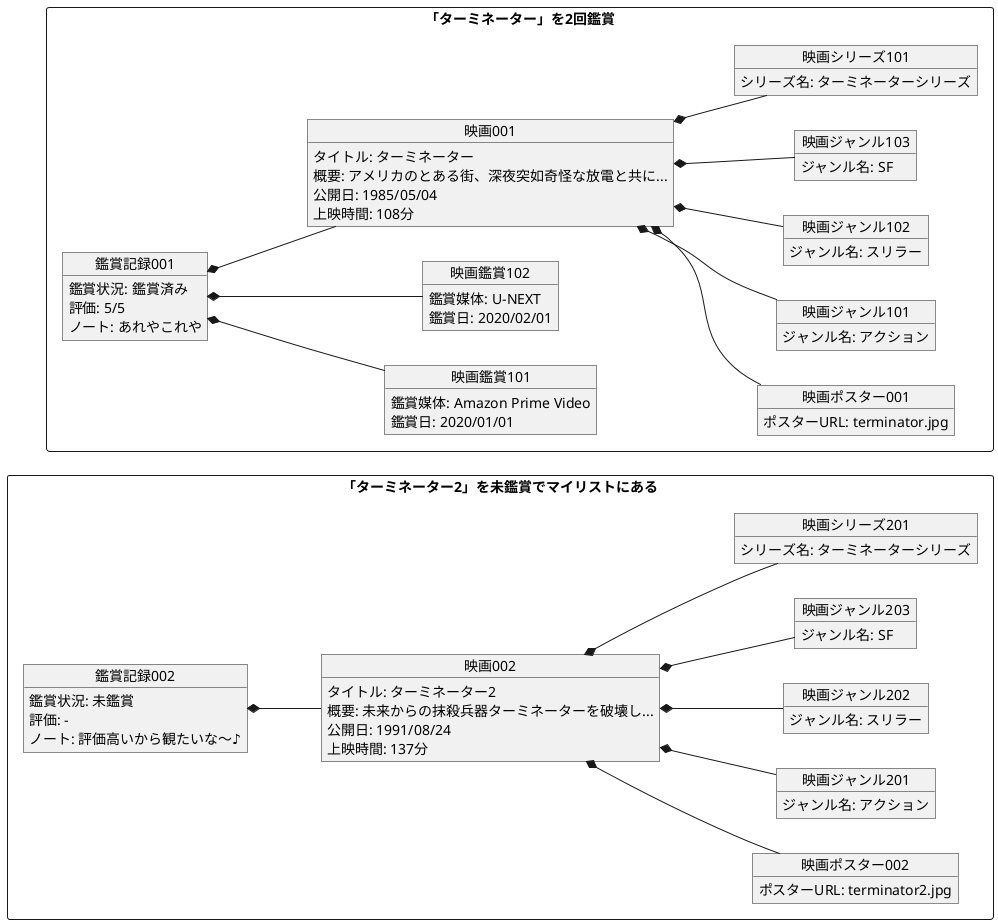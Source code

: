 @startuml fig_object

left to right direction

rectangle 「ターミネーター2」を未鑑賞でマイリストにある {
  object 映画002 {
    タイトル: ターミネーター2
    概要: 未来からの抹殺兵器ターミネーターを破壊し...
    公開日: 1991/08/24
    上映時間: 137分
  }

  object 鑑賞記録002 {
    鑑賞状況: 未鑑賞
    評価: -
    ノート: 評価高いから観たいな〜♪
  }

  object 映画ポスター002 {
    ポスターURL: terminator2.jpg
  }

  object 映画ジャンル201 {
    ジャンル名: アクション
  }

  object 映画ジャンル202 {
    ジャンル名: スリラー
  }

  object 映画ジャンル203 {
    ジャンル名: SF
  }

  object 映画シリーズ201 {
    シリーズ名: ターミネーターシリーズ
  }

  鑑賞記録002 *-- 映画002

  映画002 *-- 映画ポスター002
  映画002 *-- 映画ジャンル201
  映画002 *-- 映画ジャンル202
  映画002 *-- 映画ジャンル203
  映画002 *-- 映画シリーズ201
}






rectangle 「ターミネーター」を2回鑑賞 {
  object 映画鑑賞101 {
    鑑賞媒体: Amazon Prime Video
    鑑賞日: 2020/01/01
  }

  object 映画鑑賞102 {
    鑑賞媒体: U-NEXT
    鑑賞日: 2020/02/01
  }

  object 映画001 {
    タイトル: ターミネーター
    概要: アメリカのとある街、深夜突如奇怪な放電と共に...
    公開日: 1985/05/04
    上映時間: 108分
  }

  object 鑑賞記録001 {
    鑑賞状況: 鑑賞済み
    評価: 5/5
    ノート: あれやこれや
  }

  object 映画ポスター001 {
    ポスターURL: terminator.jpg
  }

  object 映画ジャンル101 {
    ジャンル名: アクション
  }

  object 映画ジャンル102 {
    ジャンル名: スリラー
  }

  object 映画ジャンル103 {
    ジャンル名: SF
  }

  object 映画シリーズ101 {
    シリーズ名: ターミネーターシリーズ
  }

  鑑賞記録001 *-- 映画鑑賞101
  鑑賞記録001 *-- 映画鑑賞102
  鑑賞記録001 *-- 映画001

  映画001 *-- 映画ポスター001
  映画001 *-- 映画ジャンル101
  映画001 *-- 映画ジャンル102
  映画001 *-- 映画ジャンル103
  映画001 *-- 映画シリーズ101
}

@enduml
